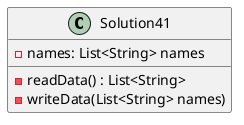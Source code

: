 @startuml

class Solution41{
'attributes
    - names: List<String> names

'methods
    -readData() : List<String>
    -writeData(List<String> names)
}

@enduml
